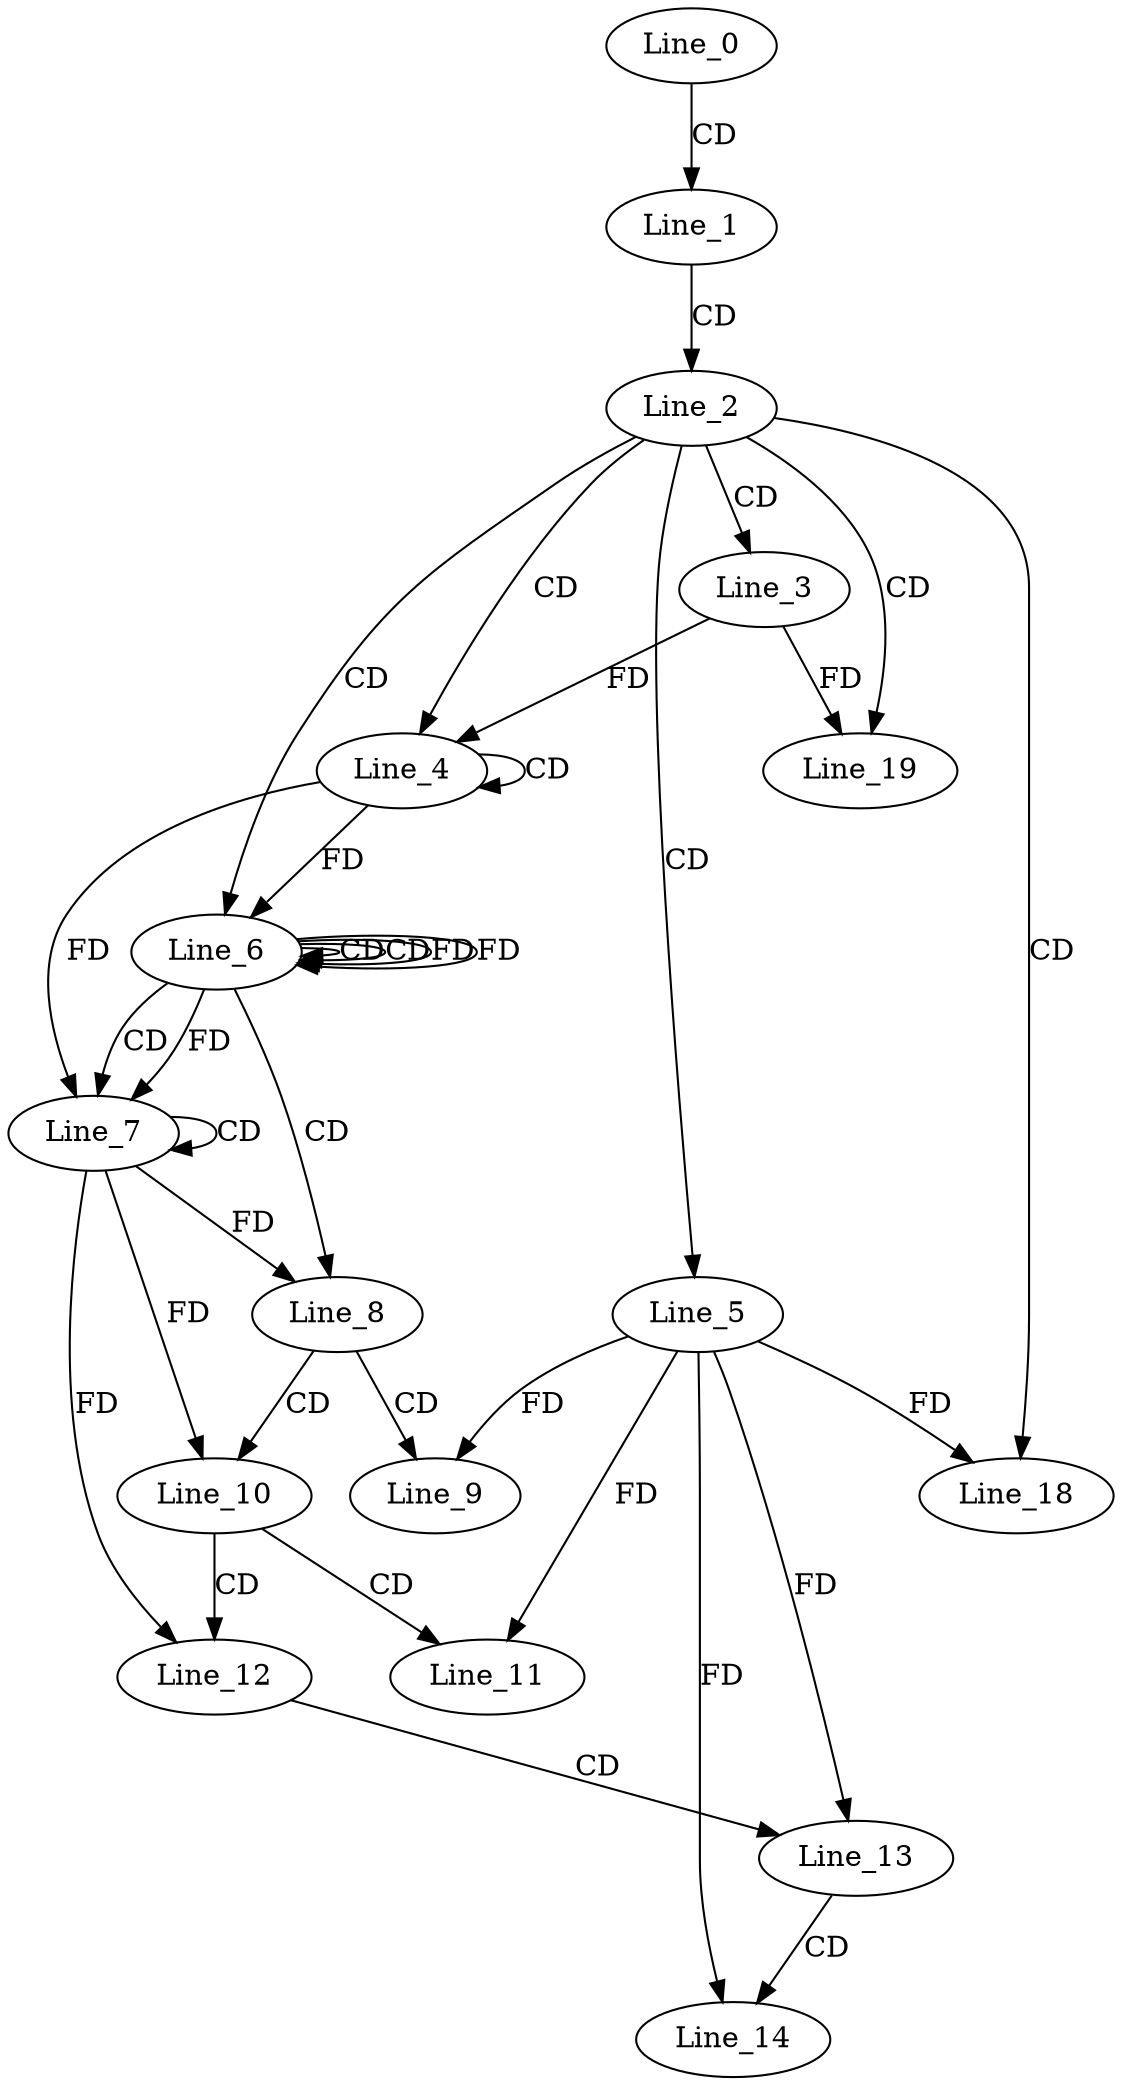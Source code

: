digraph G {
  Line_0;
  Line_1;
  Line_2;
  Line_3;
  Line_4;
  Line_4;
  Line_5;
  Line_6;
  Line_6;
  Line_6;
  Line_6;
  Line_7;
  Line_7;
  Line_8;
  Line_9;
  Line_10;
  Line_11;
  Line_12;
  Line_13;
  Line_13;
  Line_14;
  Line_14;
  Line_18;
  Line_18;
  Line_19;
  Line_0 -> Line_1 [ label="CD" ];
  Line_1 -> Line_2 [ label="CD" ];
  Line_2 -> Line_3 [ label="CD" ];
  Line_2 -> Line_4 [ label="CD" ];
  Line_4 -> Line_4 [ label="CD" ];
  Line_3 -> Line_4 [ label="FD" ];
  Line_2 -> Line_5 [ label="CD" ];
  Line_2 -> Line_6 [ label="CD" ];
  Line_6 -> Line_6 [ label="CD" ];
  Line_6 -> Line_6 [ label="CD" ];
  Line_4 -> Line_6 [ label="FD" ];
  Line_6 -> Line_6 [ label="FD" ];
  Line_6 -> Line_7 [ label="CD" ];
  Line_7 -> Line_7 [ label="CD" ];
  Line_4 -> Line_7 [ label="FD" ];
  Line_6 -> Line_7 [ label="FD" ];
  Line_6 -> Line_8 [ label="CD" ];
  Line_7 -> Line_8 [ label="FD" ];
  Line_8 -> Line_9 [ label="CD" ];
  Line_5 -> Line_9 [ label="FD" ];
  Line_8 -> Line_10 [ label="CD" ];
  Line_7 -> Line_10 [ label="FD" ];
  Line_10 -> Line_11 [ label="CD" ];
  Line_5 -> Line_11 [ label="FD" ];
  Line_10 -> Line_12 [ label="CD" ];
  Line_7 -> Line_12 [ label="FD" ];
  Line_12 -> Line_13 [ label="CD" ];
  Line_5 -> Line_13 [ label="FD" ];
  Line_13 -> Line_14 [ label="CD" ];
  Line_5 -> Line_14 [ label="FD" ];
  Line_2 -> Line_18 [ label="CD" ];
  Line_5 -> Line_18 [ label="FD" ];
  Line_2 -> Line_19 [ label="CD" ];
  Line_3 -> Line_19 [ label="FD" ];
  Line_6 -> Line_6 [ label="FD" ];
}
